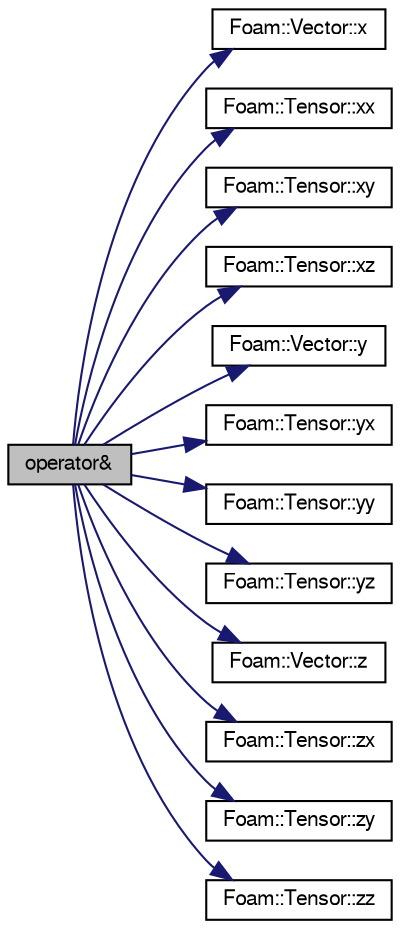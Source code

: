digraph "operator&amp;"
{
  bgcolor="transparent";
  edge [fontname="FreeSans",fontsize="10",labelfontname="FreeSans",labelfontsize="10"];
  node [fontname="FreeSans",fontsize="10",shape=record];
  rankdir="LR";
  Node1 [label="operator&",height=0.2,width=0.4,color="black", fillcolor="grey75", style="filled" fontcolor="black"];
  Node1 -> Node2 [color="midnightblue",fontsize="10",style="solid",fontname="FreeSans"];
  Node2 [label="Foam::Vector::x",height=0.2,width=0.4,color="black",URL="$a02715.html#aeb7dc4a97968c543f58f9c7082e55757"];
  Node1 -> Node3 [color="midnightblue",fontsize="10",style="solid",fontname="FreeSans"];
  Node3 [label="Foam::Tensor::xx",height=0.2,width=0.4,color="black",URL="$a02492.html#adefeff2f0e457c0e62a5e9d1292e3569"];
  Node1 -> Node4 [color="midnightblue",fontsize="10",style="solid",fontname="FreeSans"];
  Node4 [label="Foam::Tensor::xy",height=0.2,width=0.4,color="black",URL="$a02492.html#a9eba447e6738c78e6b0694c15b09236e"];
  Node1 -> Node5 [color="midnightblue",fontsize="10",style="solid",fontname="FreeSans"];
  Node5 [label="Foam::Tensor::xz",height=0.2,width=0.4,color="black",URL="$a02492.html#a217bb40fe6bbc4fd0d1f61fb1585d47e"];
  Node1 -> Node6 [color="midnightblue",fontsize="10",style="solid",fontname="FreeSans"];
  Node6 [label="Foam::Vector::y",height=0.2,width=0.4,color="black",URL="$a02715.html#a77c00b469d89c23bd35d2eb236140f70"];
  Node1 -> Node7 [color="midnightblue",fontsize="10",style="solid",fontname="FreeSans"];
  Node7 [label="Foam::Tensor::yx",height=0.2,width=0.4,color="black",URL="$a02492.html#a6db6b3dd02257844bb6fc0b9bf95ff5c"];
  Node1 -> Node8 [color="midnightblue",fontsize="10",style="solid",fontname="FreeSans"];
  Node8 [label="Foam::Tensor::yy",height=0.2,width=0.4,color="black",URL="$a02492.html#a1fabd792063b2f2c0c53693512a5baeb"];
  Node1 -> Node9 [color="midnightblue",fontsize="10",style="solid",fontname="FreeSans"];
  Node9 [label="Foam::Tensor::yz",height=0.2,width=0.4,color="black",URL="$a02492.html#aded7c943a25c96a9b28f63116b1060c8"];
  Node1 -> Node10 [color="midnightblue",fontsize="10",style="solid",fontname="FreeSans"];
  Node10 [label="Foam::Vector::z",height=0.2,width=0.4,color="black",URL="$a02715.html#ac72a74f7dde9500927f63515c3f0a2f3"];
  Node1 -> Node11 [color="midnightblue",fontsize="10",style="solid",fontname="FreeSans"];
  Node11 [label="Foam::Tensor::zx",height=0.2,width=0.4,color="black",URL="$a02492.html#a7222a378de92a8c4aef02b0c26d33dcd"];
  Node1 -> Node12 [color="midnightblue",fontsize="10",style="solid",fontname="FreeSans"];
  Node12 [label="Foam::Tensor::zy",height=0.2,width=0.4,color="black",URL="$a02492.html#ab6046e7336c8423b79112ae4b13e66ca"];
  Node1 -> Node13 [color="midnightblue",fontsize="10",style="solid",fontname="FreeSans"];
  Node13 [label="Foam::Tensor::zz",height=0.2,width=0.4,color="black",URL="$a02492.html#ad557e07a1361f2a9875b25deead0beb8"];
}
